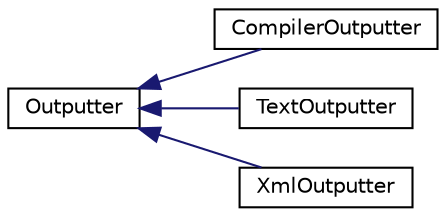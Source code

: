digraph "Graphical Class Hierarchy"
{
  edge [fontname="Helvetica",fontsize="10",labelfontname="Helvetica",labelfontsize="10"];
  node [fontname="Helvetica",fontsize="10",shape=record];
  rankdir="LR";
  Node0 [label="Outputter",height=0.2,width=0.4,color="black", fillcolor="white", style="filled",URL="$class_outputter.html",tooltip="Abstract outputter to print test result summary. "];
  Node0 -> Node1 [dir="back",color="midnightblue",fontsize="10",style="solid",fontname="Helvetica"];
  Node1 [label="CompilerOutputter",height=0.2,width=0.4,color="black", fillcolor="white", style="filled",URL="$class_compiler_outputter.html",tooltip="Outputs a TestResultCollector in a compiler compatible format.Printing the test results in a compiler..."];
  Node0 -> Node2 [dir="back",color="midnightblue",fontsize="10",style="solid",fontname="Helvetica"];
  Node2 [label="TextOutputter",height=0.2,width=0.4,color="black", fillcolor="white", style="filled",URL="$class_text_outputter.html",tooltip="Prints a TestResultCollector to a text stream. "];
  Node0 -> Node3 [dir="back",color="midnightblue",fontsize="10",style="solid",fontname="Helvetica"];
  Node3 [label="XmlOutputter",height=0.2,width=0.4,color="black", fillcolor="white", style="filled",URL="$class_xml_outputter.html",tooltip="Outputs a TestResultCollector in XML format.Save the test result as a XML stream. ..."];
}
